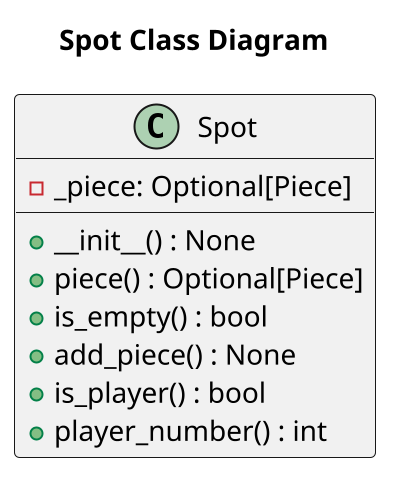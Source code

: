 @startuml
scale 2
title "Spot Class Diagram"
class Spot {
    -_piece: Optional[Piece]

    +__init__() : None
    +piece() : Optional[Piece]
    +is_empty() : bool
    +add_piece() : None
    +is_player() : bool
    +player_number() : int
}
@enduml